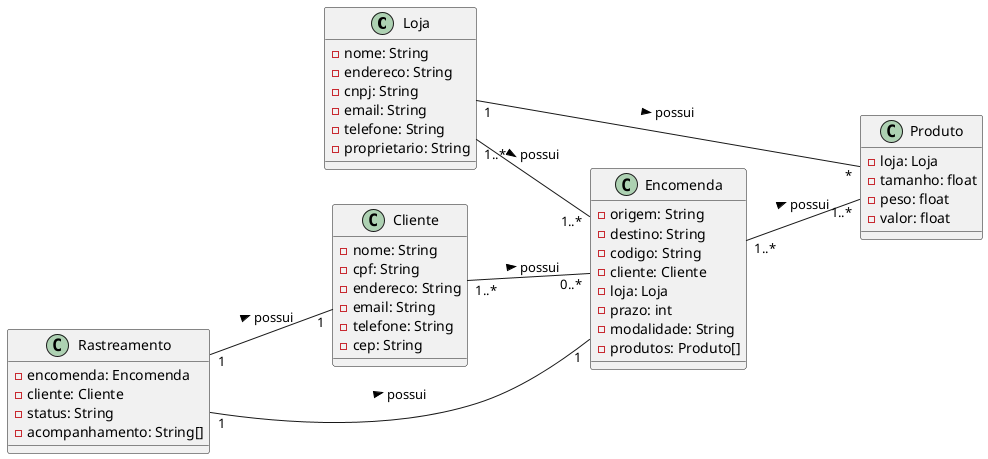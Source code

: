 @startuml "Diagrama de Classes"
left to right direction

class Loja{
    -nome: String
    -endereco: String
    -cnpj: String
    -email: String
    -telefone: String
    -proprietario: String
}

class Cliente{
    -nome: String
    -cpf: String
    -endereco: String
    -email: String
    -telefone: String
    -cep: String
}

class Produto{
    -loja: Loja
    -tamanho: float
    -peso: float
    -valor: float
}

class Encomenda{
    -origem: String
    -destino: String
    -codigo: String
    -cliente: Cliente
    -loja: Loja
    -prazo: int
    -modalidade: String
    -produtos: Produto[]
}



class Rastreamento{
    -encomenda: Encomenda
    -cliente: Cliente
    -status: String
    -acompanhamento: String[]
}

Rastreamento "1"--"1" Encomenda: possui >
Rastreamento "1"--"1" Cliente: possui > 
Encomenda "1..*"--"1..*" Produto: possui >
Cliente "1..*"--"0..*" Encomenda: possui >
Loja "1..*"--"1..*" Encomenda: possui >
Loja "1"--"*" Produto: possui >


@enduml